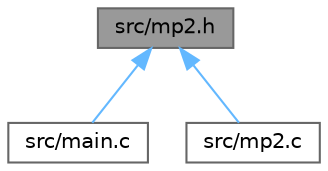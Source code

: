 digraph "src/mp2.h"
{
 // LATEX_PDF_SIZE
  bgcolor="transparent";
  edge [fontname=Helvetica,fontsize=10,labelfontname=Helvetica,labelfontsize=10];
  node [fontname=Helvetica,fontsize=10,shape=box,height=0.2,width=0.4];
  Node1 [id="Node000001",label="src/mp2.h",height=0.2,width=0.4,color="gray40", fillcolor="grey60", style="filled", fontcolor="black",tooltip="This module contains the functions for MP2 energy calculation."];
  Node1 -> Node2 [id="edge1_Node000001_Node000002",dir="back",color="steelblue1",style="solid",tooltip=" "];
  Node2 [id="Node000002",label="src/main.c",height=0.2,width=0.4,color="grey40", fillcolor="white", style="filled",URL="$main_8c.html",tooltip="This program reads the .h5 file and computes the MP2 energy."];
  Node1 -> Node3 [id="edge2_Node000001_Node000003",dir="back",color="steelblue1",style="solid",tooltip=" "];
  Node3 [id="Node000003",label="src/mp2.c",height=0.2,width=0.4,color="grey40", fillcolor="white", style="filled",URL="$mp2_8c.html",tooltip="This module contains the functions for MP2 energy calculation."];
}
